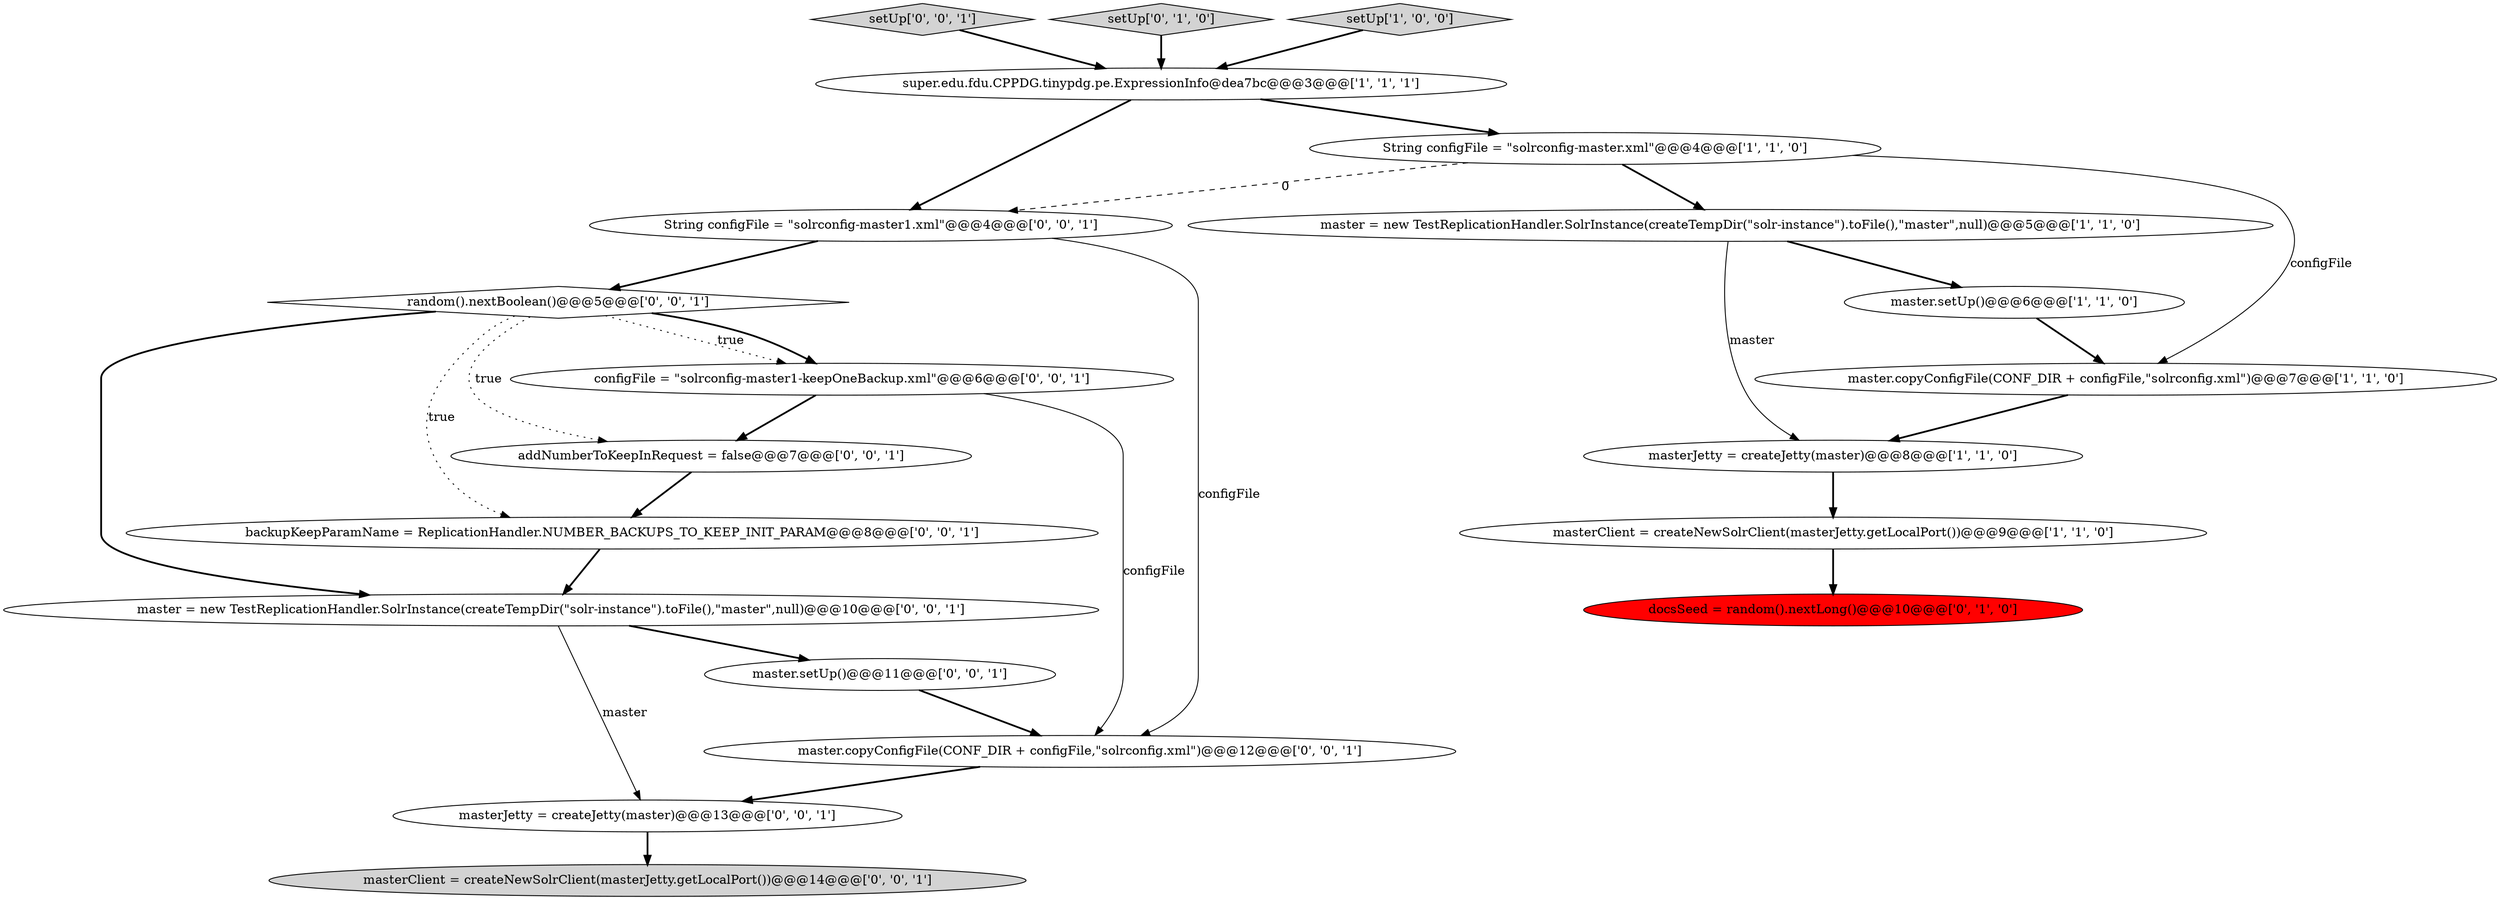 digraph {
1 [style = filled, label = "masterClient = createNewSolrClient(masterJetty.getLocalPort())@@@9@@@['1', '1', '0']", fillcolor = white, shape = ellipse image = "AAA0AAABBB1BBB"];
17 [style = filled, label = "setUp['0', '0', '1']", fillcolor = lightgray, shape = diamond image = "AAA0AAABBB3BBB"];
9 [style = filled, label = "setUp['0', '1', '0']", fillcolor = lightgray, shape = diamond image = "AAA0AAABBB2BBB"];
2 [style = filled, label = "String configFile = \"solrconfig-master.xml\"@@@4@@@['1', '1', '0']", fillcolor = white, shape = ellipse image = "AAA0AAABBB1BBB"];
12 [style = filled, label = "String configFile = \"solrconfig-master1.xml\"@@@4@@@['0', '0', '1']", fillcolor = white, shape = ellipse image = "AAA0AAABBB3BBB"];
14 [style = filled, label = "master.copyConfigFile(CONF_DIR + configFile,\"solrconfig.xml\")@@@12@@@['0', '0', '1']", fillcolor = white, shape = ellipse image = "AAA0AAABBB3BBB"];
19 [style = filled, label = "random().nextBoolean()@@@5@@@['0', '0', '1']", fillcolor = white, shape = diamond image = "AAA0AAABBB3BBB"];
3 [style = filled, label = "master.setUp()@@@6@@@['1', '1', '0']", fillcolor = white, shape = ellipse image = "AAA0AAABBB1BBB"];
4 [style = filled, label = "setUp['1', '0', '0']", fillcolor = lightgray, shape = diamond image = "AAA0AAABBB1BBB"];
7 [style = filled, label = "master.copyConfigFile(CONF_DIR + configFile,\"solrconfig.xml\")@@@7@@@['1', '1', '0']", fillcolor = white, shape = ellipse image = "AAA0AAABBB1BBB"];
0 [style = filled, label = "super.edu.fdu.CPPDG.tinypdg.pe.ExpressionInfo@dea7bc@@@3@@@['1', '1', '1']", fillcolor = white, shape = ellipse image = "AAA0AAABBB1BBB"];
13 [style = filled, label = "master = new TestReplicationHandler.SolrInstance(createTempDir(\"solr-instance\").toFile(),\"master\",null)@@@10@@@['0', '0', '1']", fillcolor = white, shape = ellipse image = "AAA0AAABBB3BBB"];
6 [style = filled, label = "master = new TestReplicationHandler.SolrInstance(createTempDir(\"solr-instance\").toFile(),\"master\",null)@@@5@@@['1', '1', '0']", fillcolor = white, shape = ellipse image = "AAA0AAABBB1BBB"];
15 [style = filled, label = "masterClient = createNewSolrClient(masterJetty.getLocalPort())@@@14@@@['0', '0', '1']", fillcolor = lightgray, shape = ellipse image = "AAA0AAABBB3BBB"];
5 [style = filled, label = "masterJetty = createJetty(master)@@@8@@@['1', '1', '0']", fillcolor = white, shape = ellipse image = "AAA0AAABBB1BBB"];
8 [style = filled, label = "docsSeed = random().nextLong()@@@10@@@['0', '1', '0']", fillcolor = red, shape = ellipse image = "AAA1AAABBB2BBB"];
20 [style = filled, label = "configFile = \"solrconfig-master1-keepOneBackup.xml\"@@@6@@@['0', '0', '1']", fillcolor = white, shape = ellipse image = "AAA0AAABBB3BBB"];
10 [style = filled, label = "master.setUp()@@@11@@@['0', '0', '1']", fillcolor = white, shape = ellipse image = "AAA0AAABBB3BBB"];
11 [style = filled, label = "backupKeepParamName = ReplicationHandler.NUMBER_BACKUPS_TO_KEEP_INIT_PARAM@@@8@@@['0', '0', '1']", fillcolor = white, shape = ellipse image = "AAA0AAABBB3BBB"];
16 [style = filled, label = "addNumberToKeepInRequest = false@@@7@@@['0', '0', '1']", fillcolor = white, shape = ellipse image = "AAA0AAABBB3BBB"];
18 [style = filled, label = "masterJetty = createJetty(master)@@@13@@@['0', '0', '1']", fillcolor = white, shape = ellipse image = "AAA0AAABBB3BBB"];
13->10 [style = bold, label=""];
6->3 [style = bold, label=""];
1->8 [style = bold, label=""];
16->11 [style = bold, label=""];
9->0 [style = bold, label=""];
10->14 [style = bold, label=""];
2->6 [style = bold, label=""];
19->20 [style = dotted, label="true"];
19->20 [style = bold, label=""];
0->12 [style = bold, label=""];
0->2 [style = bold, label=""];
18->15 [style = bold, label=""];
20->14 [style = solid, label="configFile"];
4->0 [style = bold, label=""];
5->1 [style = bold, label=""];
2->12 [style = dashed, label="0"];
7->5 [style = bold, label=""];
17->0 [style = bold, label=""];
20->16 [style = bold, label=""];
19->13 [style = bold, label=""];
3->7 [style = bold, label=""];
19->11 [style = dotted, label="true"];
11->13 [style = bold, label=""];
19->16 [style = dotted, label="true"];
6->5 [style = solid, label="master"];
12->14 [style = solid, label="configFile"];
14->18 [style = bold, label=""];
12->19 [style = bold, label=""];
13->18 [style = solid, label="master"];
2->7 [style = solid, label="configFile"];
}
